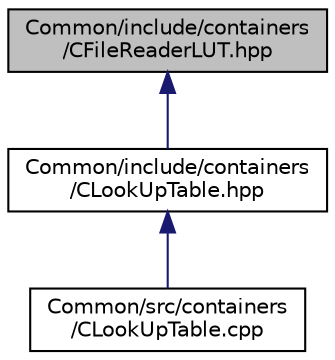 digraph "Common/include/containers/CFileReaderLUT.hpp"
{
 // LATEX_PDF_SIZE
  edge [fontname="Helvetica",fontsize="10",labelfontname="Helvetica",labelfontsize="10"];
  node [fontname="Helvetica",fontsize="10",shape=record];
  Node1 [label="Common/include/containers\l/CFileReaderLUT.hpp",height=0.2,width=0.4,color="black", fillcolor="grey75", style="filled", fontcolor="black",tooltip="reading lookup table for tabulated fluid properties"];
  Node1 -> Node2 [dir="back",color="midnightblue",fontsize="10",style="solid",fontname="Helvetica"];
  Node2 [label="Common/include/containers\l/CLookUpTable.hpp",height=0.2,width=0.4,color="black", fillcolor="white", style="filled",URL="$CLookUpTable_8hpp.html",tooltip=" "];
  Node2 -> Node3 [dir="back",color="midnightblue",fontsize="10",style="solid",fontname="Helvetica"];
  Node3 [label="Common/src/containers\l/CLookUpTable.cpp",height=0.2,width=0.4,color="black", fillcolor="white", style="filled",URL="$CLookUpTable_8cpp.html",tooltip=" "];
}
